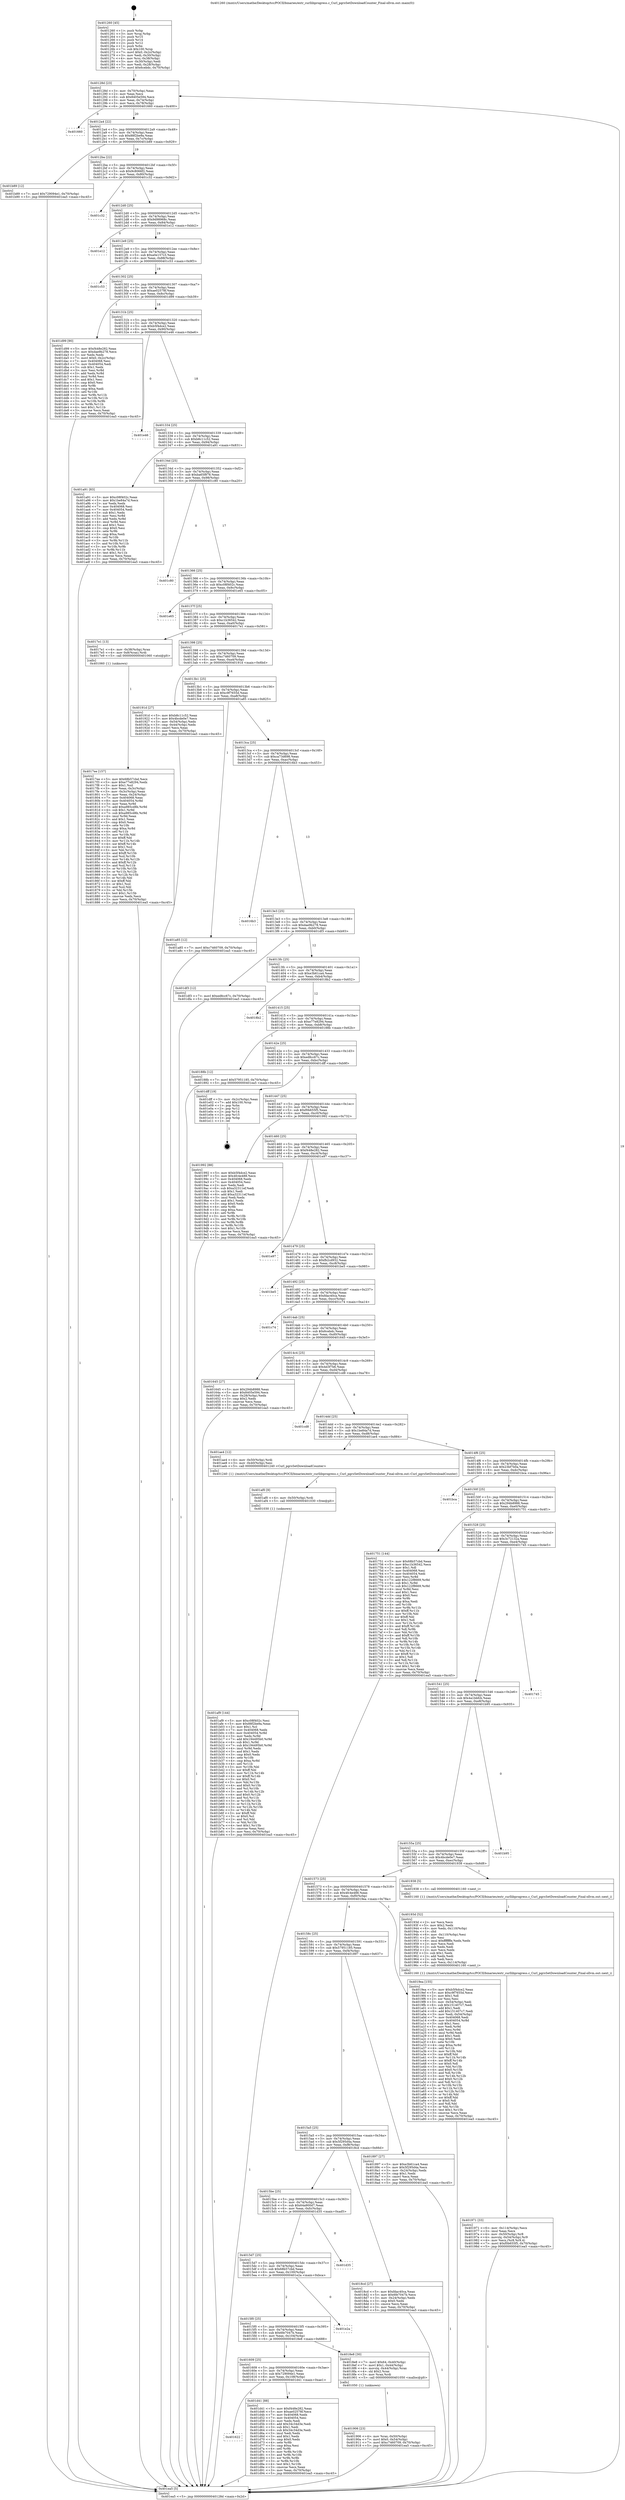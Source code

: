 digraph "0x401260" {
  label = "0x401260 (/mnt/c/Users/mathe/Desktop/tcc/POCII/binaries/extr_curllibprogress.c_Curl_pgrsSetDownloadCounter_Final-ollvm.out::main(0))"
  labelloc = "t"
  node[shape=record]

  Entry [label="",width=0.3,height=0.3,shape=circle,fillcolor=black,style=filled]
  "0x40128d" [label="{
     0x40128d [23]\l
     | [instrs]\l
     &nbsp;&nbsp;0x40128d \<+3\>: mov -0x70(%rbp),%eax\l
     &nbsp;&nbsp;0x401290 \<+2\>: mov %eax,%ecx\l
     &nbsp;&nbsp;0x401292 \<+6\>: sub $0x8405e594,%ecx\l
     &nbsp;&nbsp;0x401298 \<+3\>: mov %eax,-0x74(%rbp)\l
     &nbsp;&nbsp;0x40129b \<+3\>: mov %ecx,-0x78(%rbp)\l
     &nbsp;&nbsp;0x40129e \<+6\>: je 0000000000401660 \<main+0x400\>\l
  }"]
  "0x401660" [label="{
     0x401660\l
  }", style=dashed]
  "0x4012a4" [label="{
     0x4012a4 [22]\l
     | [instrs]\l
     &nbsp;&nbsp;0x4012a4 \<+5\>: jmp 00000000004012a9 \<main+0x49\>\l
     &nbsp;&nbsp;0x4012a9 \<+3\>: mov -0x74(%rbp),%eax\l
     &nbsp;&nbsp;0x4012ac \<+5\>: sub $0x88f2be9a,%eax\l
     &nbsp;&nbsp;0x4012b1 \<+3\>: mov %eax,-0x7c(%rbp)\l
     &nbsp;&nbsp;0x4012b4 \<+6\>: je 0000000000401b89 \<main+0x929\>\l
  }"]
  Exit [label="",width=0.3,height=0.3,shape=circle,fillcolor=black,style=filled,peripheries=2]
  "0x401b89" [label="{
     0x401b89 [12]\l
     | [instrs]\l
     &nbsp;&nbsp;0x401b89 \<+7\>: movl $0x729094e1,-0x70(%rbp)\l
     &nbsp;&nbsp;0x401b90 \<+5\>: jmp 0000000000401ea5 \<main+0xc45\>\l
  }"]
  "0x4012ba" [label="{
     0x4012ba [22]\l
     | [instrs]\l
     &nbsp;&nbsp;0x4012ba \<+5\>: jmp 00000000004012bf \<main+0x5f\>\l
     &nbsp;&nbsp;0x4012bf \<+3\>: mov -0x74(%rbp),%eax\l
     &nbsp;&nbsp;0x4012c2 \<+5\>: sub $0x9c8066f2,%eax\l
     &nbsp;&nbsp;0x4012c7 \<+3\>: mov %eax,-0x80(%rbp)\l
     &nbsp;&nbsp;0x4012ca \<+6\>: je 0000000000401c32 \<main+0x9d2\>\l
  }"]
  "0x401622" [label="{
     0x401622\l
  }", style=dashed]
  "0x401c32" [label="{
     0x401c32\l
  }", style=dashed]
  "0x4012d0" [label="{
     0x4012d0 [25]\l
     | [instrs]\l
     &nbsp;&nbsp;0x4012d0 \<+5\>: jmp 00000000004012d5 \<main+0x75\>\l
     &nbsp;&nbsp;0x4012d5 \<+3\>: mov -0x74(%rbp),%eax\l
     &nbsp;&nbsp;0x4012d8 \<+5\>: sub $0x9d98968c,%eax\l
     &nbsp;&nbsp;0x4012dd \<+6\>: mov %eax,-0x84(%rbp)\l
     &nbsp;&nbsp;0x4012e3 \<+6\>: je 0000000000401e12 \<main+0xbb2\>\l
  }"]
  "0x401d41" [label="{
     0x401d41 [88]\l
     | [instrs]\l
     &nbsp;&nbsp;0x401d41 \<+5\>: mov $0xf448e282,%eax\l
     &nbsp;&nbsp;0x401d46 \<+5\>: mov $0xae02578f,%ecx\l
     &nbsp;&nbsp;0x401d4b \<+7\>: mov 0x404068,%edx\l
     &nbsp;&nbsp;0x401d52 \<+7\>: mov 0x404054,%esi\l
     &nbsp;&nbsp;0x401d59 \<+2\>: mov %edx,%edi\l
     &nbsp;&nbsp;0x401d5b \<+6\>: add $0x34c34d3e,%edi\l
     &nbsp;&nbsp;0x401d61 \<+3\>: sub $0x1,%edi\l
     &nbsp;&nbsp;0x401d64 \<+6\>: sub $0x34c34d3e,%edi\l
     &nbsp;&nbsp;0x401d6a \<+3\>: imul %edi,%edx\l
     &nbsp;&nbsp;0x401d6d \<+3\>: and $0x1,%edx\l
     &nbsp;&nbsp;0x401d70 \<+3\>: cmp $0x0,%edx\l
     &nbsp;&nbsp;0x401d73 \<+4\>: sete %r8b\l
     &nbsp;&nbsp;0x401d77 \<+3\>: cmp $0xa,%esi\l
     &nbsp;&nbsp;0x401d7a \<+4\>: setl %r9b\l
     &nbsp;&nbsp;0x401d7e \<+3\>: mov %r8b,%r10b\l
     &nbsp;&nbsp;0x401d81 \<+3\>: and %r9b,%r10b\l
     &nbsp;&nbsp;0x401d84 \<+3\>: xor %r9b,%r8b\l
     &nbsp;&nbsp;0x401d87 \<+3\>: or %r8b,%r10b\l
     &nbsp;&nbsp;0x401d8a \<+4\>: test $0x1,%r10b\l
     &nbsp;&nbsp;0x401d8e \<+3\>: cmovne %ecx,%eax\l
     &nbsp;&nbsp;0x401d91 \<+3\>: mov %eax,-0x70(%rbp)\l
     &nbsp;&nbsp;0x401d94 \<+5\>: jmp 0000000000401ea5 \<main+0xc45\>\l
  }"]
  "0x401e12" [label="{
     0x401e12\l
  }", style=dashed]
  "0x4012e9" [label="{
     0x4012e9 [25]\l
     | [instrs]\l
     &nbsp;&nbsp;0x4012e9 \<+5\>: jmp 00000000004012ee \<main+0x8e\>\l
     &nbsp;&nbsp;0x4012ee \<+3\>: mov -0x74(%rbp),%eax\l
     &nbsp;&nbsp;0x4012f1 \<+5\>: sub $0xa0e157c3,%eax\l
     &nbsp;&nbsp;0x4012f6 \<+6\>: mov %eax,-0x88(%rbp)\l
     &nbsp;&nbsp;0x4012fc \<+6\>: je 0000000000401c53 \<main+0x9f3\>\l
  }"]
  "0x401af9" [label="{
     0x401af9 [144]\l
     | [instrs]\l
     &nbsp;&nbsp;0x401af9 \<+5\>: mov $0xc08f402c,%esi\l
     &nbsp;&nbsp;0x401afe \<+5\>: mov $0x88f2be9a,%eax\l
     &nbsp;&nbsp;0x401b03 \<+2\>: mov $0x1,%cl\l
     &nbsp;&nbsp;0x401b05 \<+7\>: mov 0x404068,%edx\l
     &nbsp;&nbsp;0x401b0c \<+8\>: mov 0x404054,%r8d\l
     &nbsp;&nbsp;0x401b14 \<+3\>: mov %edx,%r9d\l
     &nbsp;&nbsp;0x401b17 \<+7\>: add $0x194495b0,%r9d\l
     &nbsp;&nbsp;0x401b1e \<+4\>: sub $0x1,%r9d\l
     &nbsp;&nbsp;0x401b22 \<+7\>: sub $0x194495b0,%r9d\l
     &nbsp;&nbsp;0x401b29 \<+4\>: imul %r9d,%edx\l
     &nbsp;&nbsp;0x401b2d \<+3\>: and $0x1,%edx\l
     &nbsp;&nbsp;0x401b30 \<+3\>: cmp $0x0,%edx\l
     &nbsp;&nbsp;0x401b33 \<+4\>: sete %r10b\l
     &nbsp;&nbsp;0x401b37 \<+4\>: cmp $0xa,%r8d\l
     &nbsp;&nbsp;0x401b3b \<+4\>: setl %r11b\l
     &nbsp;&nbsp;0x401b3f \<+3\>: mov %r10b,%bl\l
     &nbsp;&nbsp;0x401b42 \<+3\>: xor $0xff,%bl\l
     &nbsp;&nbsp;0x401b45 \<+3\>: mov %r11b,%r14b\l
     &nbsp;&nbsp;0x401b48 \<+4\>: xor $0xff,%r14b\l
     &nbsp;&nbsp;0x401b4c \<+3\>: xor $0x0,%cl\l
     &nbsp;&nbsp;0x401b4f \<+3\>: mov %bl,%r15b\l
     &nbsp;&nbsp;0x401b52 \<+4\>: and $0x0,%r15b\l
     &nbsp;&nbsp;0x401b56 \<+3\>: and %cl,%r10b\l
     &nbsp;&nbsp;0x401b59 \<+3\>: mov %r14b,%r12b\l
     &nbsp;&nbsp;0x401b5c \<+4\>: and $0x0,%r12b\l
     &nbsp;&nbsp;0x401b60 \<+3\>: and %cl,%r11b\l
     &nbsp;&nbsp;0x401b63 \<+3\>: or %r10b,%r15b\l
     &nbsp;&nbsp;0x401b66 \<+3\>: or %r11b,%r12b\l
     &nbsp;&nbsp;0x401b69 \<+3\>: xor %r12b,%r15b\l
     &nbsp;&nbsp;0x401b6c \<+3\>: or %r14b,%bl\l
     &nbsp;&nbsp;0x401b6f \<+3\>: xor $0xff,%bl\l
     &nbsp;&nbsp;0x401b72 \<+3\>: or $0x0,%cl\l
     &nbsp;&nbsp;0x401b75 \<+2\>: and %cl,%bl\l
     &nbsp;&nbsp;0x401b77 \<+3\>: or %bl,%r15b\l
     &nbsp;&nbsp;0x401b7a \<+4\>: test $0x1,%r15b\l
     &nbsp;&nbsp;0x401b7e \<+3\>: cmovne %eax,%esi\l
     &nbsp;&nbsp;0x401b81 \<+3\>: mov %esi,-0x70(%rbp)\l
     &nbsp;&nbsp;0x401b84 \<+5\>: jmp 0000000000401ea5 \<main+0xc45\>\l
  }"]
  "0x401c53" [label="{
     0x401c53\l
  }", style=dashed]
  "0x401302" [label="{
     0x401302 [25]\l
     | [instrs]\l
     &nbsp;&nbsp;0x401302 \<+5\>: jmp 0000000000401307 \<main+0xa7\>\l
     &nbsp;&nbsp;0x401307 \<+3\>: mov -0x74(%rbp),%eax\l
     &nbsp;&nbsp;0x40130a \<+5\>: sub $0xae02578f,%eax\l
     &nbsp;&nbsp;0x40130f \<+6\>: mov %eax,-0x8c(%rbp)\l
     &nbsp;&nbsp;0x401315 \<+6\>: je 0000000000401d99 \<main+0xb39\>\l
  }"]
  "0x401af0" [label="{
     0x401af0 [9]\l
     | [instrs]\l
     &nbsp;&nbsp;0x401af0 \<+4\>: mov -0x50(%rbp),%rdi\l
     &nbsp;&nbsp;0x401af4 \<+5\>: call 0000000000401030 \<free@plt\>\l
     | [calls]\l
     &nbsp;&nbsp;0x401030 \{1\} (unknown)\l
  }"]
  "0x401d99" [label="{
     0x401d99 [90]\l
     | [instrs]\l
     &nbsp;&nbsp;0x401d99 \<+5\>: mov $0xf448e282,%eax\l
     &nbsp;&nbsp;0x401d9e \<+5\>: mov $0xdae9b278,%ecx\l
     &nbsp;&nbsp;0x401da3 \<+2\>: xor %edx,%edx\l
     &nbsp;&nbsp;0x401da5 \<+7\>: movl $0x0,-0x2c(%rbp)\l
     &nbsp;&nbsp;0x401dac \<+7\>: mov 0x404068,%esi\l
     &nbsp;&nbsp;0x401db3 \<+7\>: mov 0x404054,%edi\l
     &nbsp;&nbsp;0x401dba \<+3\>: sub $0x1,%edx\l
     &nbsp;&nbsp;0x401dbd \<+3\>: mov %esi,%r8d\l
     &nbsp;&nbsp;0x401dc0 \<+3\>: add %edx,%r8d\l
     &nbsp;&nbsp;0x401dc3 \<+4\>: imul %r8d,%esi\l
     &nbsp;&nbsp;0x401dc7 \<+3\>: and $0x1,%esi\l
     &nbsp;&nbsp;0x401dca \<+3\>: cmp $0x0,%esi\l
     &nbsp;&nbsp;0x401dcd \<+4\>: sete %r9b\l
     &nbsp;&nbsp;0x401dd1 \<+3\>: cmp $0xa,%edi\l
     &nbsp;&nbsp;0x401dd4 \<+4\>: setl %r10b\l
     &nbsp;&nbsp;0x401dd8 \<+3\>: mov %r9b,%r11b\l
     &nbsp;&nbsp;0x401ddb \<+3\>: and %r10b,%r11b\l
     &nbsp;&nbsp;0x401dde \<+3\>: xor %r10b,%r9b\l
     &nbsp;&nbsp;0x401de1 \<+3\>: or %r9b,%r11b\l
     &nbsp;&nbsp;0x401de4 \<+4\>: test $0x1,%r11b\l
     &nbsp;&nbsp;0x401de8 \<+3\>: cmovne %ecx,%eax\l
     &nbsp;&nbsp;0x401deb \<+3\>: mov %eax,-0x70(%rbp)\l
     &nbsp;&nbsp;0x401dee \<+5\>: jmp 0000000000401ea5 \<main+0xc45\>\l
  }"]
  "0x40131b" [label="{
     0x40131b [25]\l
     | [instrs]\l
     &nbsp;&nbsp;0x40131b \<+5\>: jmp 0000000000401320 \<main+0xc0\>\l
     &nbsp;&nbsp;0x401320 \<+3\>: mov -0x74(%rbp),%eax\l
     &nbsp;&nbsp;0x401323 \<+5\>: sub $0xb5f4dce2,%eax\l
     &nbsp;&nbsp;0x401328 \<+6\>: mov %eax,-0x90(%rbp)\l
     &nbsp;&nbsp;0x40132e \<+6\>: je 0000000000401e46 \<main+0xbe6\>\l
  }"]
  "0x401971" [label="{
     0x401971 [33]\l
     | [instrs]\l
     &nbsp;&nbsp;0x401971 \<+6\>: mov -0x114(%rbp),%ecx\l
     &nbsp;&nbsp;0x401977 \<+3\>: imul %eax,%ecx\l
     &nbsp;&nbsp;0x40197a \<+4\>: mov -0x50(%rbp),%r8\l
     &nbsp;&nbsp;0x40197e \<+4\>: movslq -0x54(%rbp),%r9\l
     &nbsp;&nbsp;0x401982 \<+4\>: mov %ecx,(%r8,%r9,4)\l
     &nbsp;&nbsp;0x401986 \<+7\>: movl $0xf0b655f5,-0x70(%rbp)\l
     &nbsp;&nbsp;0x40198d \<+5\>: jmp 0000000000401ea5 \<main+0xc45\>\l
  }"]
  "0x401e46" [label="{
     0x401e46\l
  }", style=dashed]
  "0x401334" [label="{
     0x401334 [25]\l
     | [instrs]\l
     &nbsp;&nbsp;0x401334 \<+5\>: jmp 0000000000401339 \<main+0xd9\>\l
     &nbsp;&nbsp;0x401339 \<+3\>: mov -0x74(%rbp),%eax\l
     &nbsp;&nbsp;0x40133c \<+5\>: sub $0xb8c11c52,%eax\l
     &nbsp;&nbsp;0x401341 \<+6\>: mov %eax,-0x94(%rbp)\l
     &nbsp;&nbsp;0x401347 \<+6\>: je 0000000000401a91 \<main+0x831\>\l
  }"]
  "0x40193d" [label="{
     0x40193d [52]\l
     | [instrs]\l
     &nbsp;&nbsp;0x40193d \<+2\>: xor %ecx,%ecx\l
     &nbsp;&nbsp;0x40193f \<+5\>: mov $0x2,%edx\l
     &nbsp;&nbsp;0x401944 \<+6\>: mov %edx,-0x110(%rbp)\l
     &nbsp;&nbsp;0x40194a \<+1\>: cltd\l
     &nbsp;&nbsp;0x40194b \<+6\>: mov -0x110(%rbp),%esi\l
     &nbsp;&nbsp;0x401951 \<+2\>: idiv %esi\l
     &nbsp;&nbsp;0x401953 \<+6\>: imul $0xfffffffe,%edx,%edx\l
     &nbsp;&nbsp;0x401959 \<+2\>: mov %ecx,%edi\l
     &nbsp;&nbsp;0x40195b \<+2\>: sub %edx,%edi\l
     &nbsp;&nbsp;0x40195d \<+2\>: mov %ecx,%edx\l
     &nbsp;&nbsp;0x40195f \<+3\>: sub $0x1,%edx\l
     &nbsp;&nbsp;0x401962 \<+2\>: add %edx,%edi\l
     &nbsp;&nbsp;0x401964 \<+2\>: sub %edi,%ecx\l
     &nbsp;&nbsp;0x401966 \<+6\>: mov %ecx,-0x114(%rbp)\l
     &nbsp;&nbsp;0x40196c \<+5\>: call 0000000000401160 \<next_i\>\l
     | [calls]\l
     &nbsp;&nbsp;0x401160 \{1\} (/mnt/c/Users/mathe/Desktop/tcc/POCII/binaries/extr_curllibprogress.c_Curl_pgrsSetDownloadCounter_Final-ollvm.out::next_i)\l
  }"]
  "0x401a91" [label="{
     0x401a91 [83]\l
     | [instrs]\l
     &nbsp;&nbsp;0x401a91 \<+5\>: mov $0xc08f402c,%eax\l
     &nbsp;&nbsp;0x401a96 \<+5\>: mov $0x1be84a7d,%ecx\l
     &nbsp;&nbsp;0x401a9b \<+2\>: xor %edx,%edx\l
     &nbsp;&nbsp;0x401a9d \<+7\>: mov 0x404068,%esi\l
     &nbsp;&nbsp;0x401aa4 \<+7\>: mov 0x404054,%edi\l
     &nbsp;&nbsp;0x401aab \<+3\>: sub $0x1,%edx\l
     &nbsp;&nbsp;0x401aae \<+3\>: mov %esi,%r8d\l
     &nbsp;&nbsp;0x401ab1 \<+3\>: add %edx,%r8d\l
     &nbsp;&nbsp;0x401ab4 \<+4\>: imul %r8d,%esi\l
     &nbsp;&nbsp;0x401ab8 \<+3\>: and $0x1,%esi\l
     &nbsp;&nbsp;0x401abb \<+3\>: cmp $0x0,%esi\l
     &nbsp;&nbsp;0x401abe \<+4\>: sete %r9b\l
     &nbsp;&nbsp;0x401ac2 \<+3\>: cmp $0xa,%edi\l
     &nbsp;&nbsp;0x401ac5 \<+4\>: setl %r10b\l
     &nbsp;&nbsp;0x401ac9 \<+3\>: mov %r9b,%r11b\l
     &nbsp;&nbsp;0x401acc \<+3\>: and %r10b,%r11b\l
     &nbsp;&nbsp;0x401acf \<+3\>: xor %r10b,%r9b\l
     &nbsp;&nbsp;0x401ad2 \<+3\>: or %r9b,%r11b\l
     &nbsp;&nbsp;0x401ad5 \<+4\>: test $0x1,%r11b\l
     &nbsp;&nbsp;0x401ad9 \<+3\>: cmovne %ecx,%eax\l
     &nbsp;&nbsp;0x401adc \<+3\>: mov %eax,-0x70(%rbp)\l
     &nbsp;&nbsp;0x401adf \<+5\>: jmp 0000000000401ea5 \<main+0xc45\>\l
  }"]
  "0x40134d" [label="{
     0x40134d [25]\l
     | [instrs]\l
     &nbsp;&nbsp;0x40134d \<+5\>: jmp 0000000000401352 \<main+0xf2\>\l
     &nbsp;&nbsp;0x401352 \<+3\>: mov -0x74(%rbp),%eax\l
     &nbsp;&nbsp;0x401355 \<+5\>: sub $0xba65f878,%eax\l
     &nbsp;&nbsp;0x40135a \<+6\>: mov %eax,-0x98(%rbp)\l
     &nbsp;&nbsp;0x401360 \<+6\>: je 0000000000401c80 \<main+0xa20\>\l
  }"]
  "0x401906" [label="{
     0x401906 [23]\l
     | [instrs]\l
     &nbsp;&nbsp;0x401906 \<+4\>: mov %rax,-0x50(%rbp)\l
     &nbsp;&nbsp;0x40190a \<+7\>: movl $0x0,-0x54(%rbp)\l
     &nbsp;&nbsp;0x401911 \<+7\>: movl $0xc7460709,-0x70(%rbp)\l
     &nbsp;&nbsp;0x401918 \<+5\>: jmp 0000000000401ea5 \<main+0xc45\>\l
  }"]
  "0x401c80" [label="{
     0x401c80\l
  }", style=dashed]
  "0x401366" [label="{
     0x401366 [25]\l
     | [instrs]\l
     &nbsp;&nbsp;0x401366 \<+5\>: jmp 000000000040136b \<main+0x10b\>\l
     &nbsp;&nbsp;0x40136b \<+3\>: mov -0x74(%rbp),%eax\l
     &nbsp;&nbsp;0x40136e \<+5\>: sub $0xc08f402c,%eax\l
     &nbsp;&nbsp;0x401373 \<+6\>: mov %eax,-0x9c(%rbp)\l
     &nbsp;&nbsp;0x401379 \<+6\>: je 0000000000401e65 \<main+0xc05\>\l
  }"]
  "0x401609" [label="{
     0x401609 [25]\l
     | [instrs]\l
     &nbsp;&nbsp;0x401609 \<+5\>: jmp 000000000040160e \<main+0x3ae\>\l
     &nbsp;&nbsp;0x40160e \<+3\>: mov -0x74(%rbp),%eax\l
     &nbsp;&nbsp;0x401611 \<+5\>: sub $0x729094e1,%eax\l
     &nbsp;&nbsp;0x401616 \<+6\>: mov %eax,-0x108(%rbp)\l
     &nbsp;&nbsp;0x40161c \<+6\>: je 0000000000401d41 \<main+0xae1\>\l
  }"]
  "0x401e65" [label="{
     0x401e65\l
  }", style=dashed]
  "0x40137f" [label="{
     0x40137f [25]\l
     | [instrs]\l
     &nbsp;&nbsp;0x40137f \<+5\>: jmp 0000000000401384 \<main+0x124\>\l
     &nbsp;&nbsp;0x401384 \<+3\>: mov -0x74(%rbp),%eax\l
     &nbsp;&nbsp;0x401387 \<+5\>: sub $0xc1b36542,%eax\l
     &nbsp;&nbsp;0x40138c \<+6\>: mov %eax,-0xa0(%rbp)\l
     &nbsp;&nbsp;0x401392 \<+6\>: je 00000000004017e1 \<main+0x581\>\l
  }"]
  "0x4018e8" [label="{
     0x4018e8 [30]\l
     | [instrs]\l
     &nbsp;&nbsp;0x4018e8 \<+7\>: movl $0x64,-0x40(%rbp)\l
     &nbsp;&nbsp;0x4018ef \<+7\>: movl $0x1,-0x44(%rbp)\l
     &nbsp;&nbsp;0x4018f6 \<+4\>: movslq -0x44(%rbp),%rax\l
     &nbsp;&nbsp;0x4018fa \<+4\>: shl $0x2,%rax\l
     &nbsp;&nbsp;0x4018fe \<+3\>: mov %rax,%rdi\l
     &nbsp;&nbsp;0x401901 \<+5\>: call 0000000000401050 \<malloc@plt\>\l
     | [calls]\l
     &nbsp;&nbsp;0x401050 \{1\} (unknown)\l
  }"]
  "0x4017e1" [label="{
     0x4017e1 [13]\l
     | [instrs]\l
     &nbsp;&nbsp;0x4017e1 \<+4\>: mov -0x38(%rbp),%rax\l
     &nbsp;&nbsp;0x4017e5 \<+4\>: mov 0x8(%rax),%rdi\l
     &nbsp;&nbsp;0x4017e9 \<+5\>: call 0000000000401060 \<atoi@plt\>\l
     | [calls]\l
     &nbsp;&nbsp;0x401060 \{1\} (unknown)\l
  }"]
  "0x401398" [label="{
     0x401398 [25]\l
     | [instrs]\l
     &nbsp;&nbsp;0x401398 \<+5\>: jmp 000000000040139d \<main+0x13d\>\l
     &nbsp;&nbsp;0x40139d \<+3\>: mov -0x74(%rbp),%eax\l
     &nbsp;&nbsp;0x4013a0 \<+5\>: sub $0xc7460709,%eax\l
     &nbsp;&nbsp;0x4013a5 \<+6\>: mov %eax,-0xa4(%rbp)\l
     &nbsp;&nbsp;0x4013ab \<+6\>: je 000000000040191d \<main+0x6bd\>\l
  }"]
  "0x4015f0" [label="{
     0x4015f0 [25]\l
     | [instrs]\l
     &nbsp;&nbsp;0x4015f0 \<+5\>: jmp 00000000004015f5 \<main+0x395\>\l
     &nbsp;&nbsp;0x4015f5 \<+3\>: mov -0x74(%rbp),%eax\l
     &nbsp;&nbsp;0x4015f8 \<+5\>: sub $0x6fe7047b,%eax\l
     &nbsp;&nbsp;0x4015fd \<+6\>: mov %eax,-0x104(%rbp)\l
     &nbsp;&nbsp;0x401603 \<+6\>: je 00000000004018e8 \<main+0x688\>\l
  }"]
  "0x40191d" [label="{
     0x40191d [27]\l
     | [instrs]\l
     &nbsp;&nbsp;0x40191d \<+5\>: mov $0xb8c11c52,%eax\l
     &nbsp;&nbsp;0x401922 \<+5\>: mov $0x4bcde0e7,%ecx\l
     &nbsp;&nbsp;0x401927 \<+3\>: mov -0x54(%rbp),%edx\l
     &nbsp;&nbsp;0x40192a \<+3\>: cmp -0x44(%rbp),%edx\l
     &nbsp;&nbsp;0x40192d \<+3\>: cmovl %ecx,%eax\l
     &nbsp;&nbsp;0x401930 \<+3\>: mov %eax,-0x70(%rbp)\l
     &nbsp;&nbsp;0x401933 \<+5\>: jmp 0000000000401ea5 \<main+0xc45\>\l
  }"]
  "0x4013b1" [label="{
     0x4013b1 [25]\l
     | [instrs]\l
     &nbsp;&nbsp;0x4013b1 \<+5\>: jmp 00000000004013b6 \<main+0x156\>\l
     &nbsp;&nbsp;0x4013b6 \<+3\>: mov -0x74(%rbp),%eax\l
     &nbsp;&nbsp;0x4013b9 \<+5\>: sub $0xc9f7655d,%eax\l
     &nbsp;&nbsp;0x4013be \<+6\>: mov %eax,-0xa8(%rbp)\l
     &nbsp;&nbsp;0x4013c4 \<+6\>: je 0000000000401a85 \<main+0x825\>\l
  }"]
  "0x401e2a" [label="{
     0x401e2a\l
  }", style=dashed]
  "0x401a85" [label="{
     0x401a85 [12]\l
     | [instrs]\l
     &nbsp;&nbsp;0x401a85 \<+7\>: movl $0xc7460709,-0x70(%rbp)\l
     &nbsp;&nbsp;0x401a8c \<+5\>: jmp 0000000000401ea5 \<main+0xc45\>\l
  }"]
  "0x4013ca" [label="{
     0x4013ca [25]\l
     | [instrs]\l
     &nbsp;&nbsp;0x4013ca \<+5\>: jmp 00000000004013cf \<main+0x16f\>\l
     &nbsp;&nbsp;0x4013cf \<+3\>: mov -0x74(%rbp),%eax\l
     &nbsp;&nbsp;0x4013d2 \<+5\>: sub $0xca73d698,%eax\l
     &nbsp;&nbsp;0x4013d7 \<+6\>: mov %eax,-0xac(%rbp)\l
     &nbsp;&nbsp;0x4013dd \<+6\>: je 00000000004016b3 \<main+0x453\>\l
  }"]
  "0x4015d7" [label="{
     0x4015d7 [25]\l
     | [instrs]\l
     &nbsp;&nbsp;0x4015d7 \<+5\>: jmp 00000000004015dc \<main+0x37c\>\l
     &nbsp;&nbsp;0x4015dc \<+3\>: mov -0x74(%rbp),%eax\l
     &nbsp;&nbsp;0x4015df \<+5\>: sub $0x68b57cbd,%eax\l
     &nbsp;&nbsp;0x4015e4 \<+6\>: mov %eax,-0x100(%rbp)\l
     &nbsp;&nbsp;0x4015ea \<+6\>: je 0000000000401e2a \<main+0xbca\>\l
  }"]
  "0x4016b3" [label="{
     0x4016b3\l
  }", style=dashed]
  "0x4013e3" [label="{
     0x4013e3 [25]\l
     | [instrs]\l
     &nbsp;&nbsp;0x4013e3 \<+5\>: jmp 00000000004013e8 \<main+0x188\>\l
     &nbsp;&nbsp;0x4013e8 \<+3\>: mov -0x74(%rbp),%eax\l
     &nbsp;&nbsp;0x4013eb \<+5\>: sub $0xdae9b278,%eax\l
     &nbsp;&nbsp;0x4013f0 \<+6\>: mov %eax,-0xb0(%rbp)\l
     &nbsp;&nbsp;0x4013f6 \<+6\>: je 0000000000401df3 \<main+0xb93\>\l
  }"]
  "0x401d35" [label="{
     0x401d35\l
  }", style=dashed]
  "0x401df3" [label="{
     0x401df3 [12]\l
     | [instrs]\l
     &nbsp;&nbsp;0x401df3 \<+7\>: movl $0xed8cc67c,-0x70(%rbp)\l
     &nbsp;&nbsp;0x401dfa \<+5\>: jmp 0000000000401ea5 \<main+0xc45\>\l
  }"]
  "0x4013fc" [label="{
     0x4013fc [25]\l
     | [instrs]\l
     &nbsp;&nbsp;0x4013fc \<+5\>: jmp 0000000000401401 \<main+0x1a1\>\l
     &nbsp;&nbsp;0x401401 \<+3\>: mov -0x74(%rbp),%eax\l
     &nbsp;&nbsp;0x401404 \<+5\>: sub $0xe3b61ca4,%eax\l
     &nbsp;&nbsp;0x401409 \<+6\>: mov %eax,-0xb4(%rbp)\l
     &nbsp;&nbsp;0x40140f \<+6\>: je 00000000004018b2 \<main+0x652\>\l
  }"]
  "0x4015be" [label="{
     0x4015be [25]\l
     | [instrs]\l
     &nbsp;&nbsp;0x4015be \<+5\>: jmp 00000000004015c3 \<main+0x363\>\l
     &nbsp;&nbsp;0x4015c3 \<+3\>: mov -0x74(%rbp),%eax\l
     &nbsp;&nbsp;0x4015c6 \<+5\>: sub $0x64a900d7,%eax\l
     &nbsp;&nbsp;0x4015cb \<+6\>: mov %eax,-0xfc(%rbp)\l
     &nbsp;&nbsp;0x4015d1 \<+6\>: je 0000000000401d35 \<main+0xad5\>\l
  }"]
  "0x4018b2" [label="{
     0x4018b2\l
  }", style=dashed]
  "0x401415" [label="{
     0x401415 [25]\l
     | [instrs]\l
     &nbsp;&nbsp;0x401415 \<+5\>: jmp 000000000040141a \<main+0x1ba\>\l
     &nbsp;&nbsp;0x40141a \<+3\>: mov -0x74(%rbp),%eax\l
     &nbsp;&nbsp;0x40141d \<+5\>: sub $0xe77e8294,%eax\l
     &nbsp;&nbsp;0x401422 \<+6\>: mov %eax,-0xb8(%rbp)\l
     &nbsp;&nbsp;0x401428 \<+6\>: je 000000000040188b \<main+0x62b\>\l
  }"]
  "0x4018cd" [label="{
     0x4018cd [27]\l
     | [instrs]\l
     &nbsp;&nbsp;0x4018cd \<+5\>: mov $0xfdac40ca,%eax\l
     &nbsp;&nbsp;0x4018d2 \<+5\>: mov $0x6fe7047b,%ecx\l
     &nbsp;&nbsp;0x4018d7 \<+3\>: mov -0x24(%rbp),%edx\l
     &nbsp;&nbsp;0x4018da \<+3\>: cmp $0x0,%edx\l
     &nbsp;&nbsp;0x4018dd \<+3\>: cmove %ecx,%eax\l
     &nbsp;&nbsp;0x4018e0 \<+3\>: mov %eax,-0x70(%rbp)\l
     &nbsp;&nbsp;0x4018e3 \<+5\>: jmp 0000000000401ea5 \<main+0xc45\>\l
  }"]
  "0x40188b" [label="{
     0x40188b [12]\l
     | [instrs]\l
     &nbsp;&nbsp;0x40188b \<+7\>: movl $0x57951185,-0x70(%rbp)\l
     &nbsp;&nbsp;0x401892 \<+5\>: jmp 0000000000401ea5 \<main+0xc45\>\l
  }"]
  "0x40142e" [label="{
     0x40142e [25]\l
     | [instrs]\l
     &nbsp;&nbsp;0x40142e \<+5\>: jmp 0000000000401433 \<main+0x1d3\>\l
     &nbsp;&nbsp;0x401433 \<+3\>: mov -0x74(%rbp),%eax\l
     &nbsp;&nbsp;0x401436 \<+5\>: sub $0xed8cc67c,%eax\l
     &nbsp;&nbsp;0x40143b \<+6\>: mov %eax,-0xbc(%rbp)\l
     &nbsp;&nbsp;0x401441 \<+6\>: je 0000000000401dff \<main+0xb9f\>\l
  }"]
  "0x4015a5" [label="{
     0x4015a5 [25]\l
     | [instrs]\l
     &nbsp;&nbsp;0x4015a5 \<+5\>: jmp 00000000004015aa \<main+0x34a\>\l
     &nbsp;&nbsp;0x4015aa \<+3\>: mov -0x74(%rbp),%eax\l
     &nbsp;&nbsp;0x4015ad \<+5\>: sub $0x5f295d4a,%eax\l
     &nbsp;&nbsp;0x4015b2 \<+6\>: mov %eax,-0xf8(%rbp)\l
     &nbsp;&nbsp;0x4015b8 \<+6\>: je 00000000004018cd \<main+0x66d\>\l
  }"]
  "0x401dff" [label="{
     0x401dff [19]\l
     | [instrs]\l
     &nbsp;&nbsp;0x401dff \<+3\>: mov -0x2c(%rbp),%eax\l
     &nbsp;&nbsp;0x401e02 \<+7\>: add $0x100,%rsp\l
     &nbsp;&nbsp;0x401e09 \<+1\>: pop %rbx\l
     &nbsp;&nbsp;0x401e0a \<+2\>: pop %r12\l
     &nbsp;&nbsp;0x401e0c \<+2\>: pop %r14\l
     &nbsp;&nbsp;0x401e0e \<+2\>: pop %r15\l
     &nbsp;&nbsp;0x401e10 \<+1\>: pop %rbp\l
     &nbsp;&nbsp;0x401e11 \<+1\>: ret\l
  }"]
  "0x401447" [label="{
     0x401447 [25]\l
     | [instrs]\l
     &nbsp;&nbsp;0x401447 \<+5\>: jmp 000000000040144c \<main+0x1ec\>\l
     &nbsp;&nbsp;0x40144c \<+3\>: mov -0x74(%rbp),%eax\l
     &nbsp;&nbsp;0x40144f \<+5\>: sub $0xf0b655f5,%eax\l
     &nbsp;&nbsp;0x401454 \<+6\>: mov %eax,-0xc0(%rbp)\l
     &nbsp;&nbsp;0x40145a \<+6\>: je 0000000000401992 \<main+0x732\>\l
  }"]
  "0x401897" [label="{
     0x401897 [27]\l
     | [instrs]\l
     &nbsp;&nbsp;0x401897 \<+5\>: mov $0xe3b61ca4,%eax\l
     &nbsp;&nbsp;0x40189c \<+5\>: mov $0x5f295d4a,%ecx\l
     &nbsp;&nbsp;0x4018a1 \<+3\>: mov -0x24(%rbp),%edx\l
     &nbsp;&nbsp;0x4018a4 \<+3\>: cmp $0x1,%edx\l
     &nbsp;&nbsp;0x4018a7 \<+3\>: cmovl %ecx,%eax\l
     &nbsp;&nbsp;0x4018aa \<+3\>: mov %eax,-0x70(%rbp)\l
     &nbsp;&nbsp;0x4018ad \<+5\>: jmp 0000000000401ea5 \<main+0xc45\>\l
  }"]
  "0x401992" [label="{
     0x401992 [88]\l
     | [instrs]\l
     &nbsp;&nbsp;0x401992 \<+5\>: mov $0xb5f4dce2,%eax\l
     &nbsp;&nbsp;0x401997 \<+5\>: mov $0x4fc4e488,%ecx\l
     &nbsp;&nbsp;0x40199c \<+7\>: mov 0x404068,%edx\l
     &nbsp;&nbsp;0x4019a3 \<+7\>: mov 0x404054,%esi\l
     &nbsp;&nbsp;0x4019aa \<+2\>: mov %edx,%edi\l
     &nbsp;&nbsp;0x4019ac \<+6\>: sub $0xa32311ef,%edi\l
     &nbsp;&nbsp;0x4019b2 \<+3\>: sub $0x1,%edi\l
     &nbsp;&nbsp;0x4019b5 \<+6\>: add $0xa32311ef,%edi\l
     &nbsp;&nbsp;0x4019bb \<+3\>: imul %edi,%edx\l
     &nbsp;&nbsp;0x4019be \<+3\>: and $0x1,%edx\l
     &nbsp;&nbsp;0x4019c1 \<+3\>: cmp $0x0,%edx\l
     &nbsp;&nbsp;0x4019c4 \<+4\>: sete %r8b\l
     &nbsp;&nbsp;0x4019c8 \<+3\>: cmp $0xa,%esi\l
     &nbsp;&nbsp;0x4019cb \<+4\>: setl %r9b\l
     &nbsp;&nbsp;0x4019cf \<+3\>: mov %r8b,%r10b\l
     &nbsp;&nbsp;0x4019d2 \<+3\>: and %r9b,%r10b\l
     &nbsp;&nbsp;0x4019d5 \<+3\>: xor %r9b,%r8b\l
     &nbsp;&nbsp;0x4019d8 \<+3\>: or %r8b,%r10b\l
     &nbsp;&nbsp;0x4019db \<+4\>: test $0x1,%r10b\l
     &nbsp;&nbsp;0x4019df \<+3\>: cmovne %ecx,%eax\l
     &nbsp;&nbsp;0x4019e2 \<+3\>: mov %eax,-0x70(%rbp)\l
     &nbsp;&nbsp;0x4019e5 \<+5\>: jmp 0000000000401ea5 \<main+0xc45\>\l
  }"]
  "0x401460" [label="{
     0x401460 [25]\l
     | [instrs]\l
     &nbsp;&nbsp;0x401460 \<+5\>: jmp 0000000000401465 \<main+0x205\>\l
     &nbsp;&nbsp;0x401465 \<+3\>: mov -0x74(%rbp),%eax\l
     &nbsp;&nbsp;0x401468 \<+5\>: sub $0xf448e282,%eax\l
     &nbsp;&nbsp;0x40146d \<+6\>: mov %eax,-0xc4(%rbp)\l
     &nbsp;&nbsp;0x401473 \<+6\>: je 0000000000401e97 \<main+0xc37\>\l
  }"]
  "0x40158c" [label="{
     0x40158c [25]\l
     | [instrs]\l
     &nbsp;&nbsp;0x40158c \<+5\>: jmp 0000000000401591 \<main+0x331\>\l
     &nbsp;&nbsp;0x401591 \<+3\>: mov -0x74(%rbp),%eax\l
     &nbsp;&nbsp;0x401594 \<+5\>: sub $0x57951185,%eax\l
     &nbsp;&nbsp;0x401599 \<+6\>: mov %eax,-0xf4(%rbp)\l
     &nbsp;&nbsp;0x40159f \<+6\>: je 0000000000401897 \<main+0x637\>\l
  }"]
  "0x401e97" [label="{
     0x401e97\l
  }", style=dashed]
  "0x401479" [label="{
     0x401479 [25]\l
     | [instrs]\l
     &nbsp;&nbsp;0x401479 \<+5\>: jmp 000000000040147e \<main+0x21e\>\l
     &nbsp;&nbsp;0x40147e \<+3\>: mov -0x74(%rbp),%eax\l
     &nbsp;&nbsp;0x401481 \<+5\>: sub $0xfb2cd932,%eax\l
     &nbsp;&nbsp;0x401486 \<+6\>: mov %eax,-0xc8(%rbp)\l
     &nbsp;&nbsp;0x40148c \<+6\>: je 0000000000401be5 \<main+0x985\>\l
  }"]
  "0x4019ea" [label="{
     0x4019ea [155]\l
     | [instrs]\l
     &nbsp;&nbsp;0x4019ea \<+5\>: mov $0xb5f4dce2,%eax\l
     &nbsp;&nbsp;0x4019ef \<+5\>: mov $0xc9f7655d,%ecx\l
     &nbsp;&nbsp;0x4019f4 \<+2\>: mov $0x1,%dl\l
     &nbsp;&nbsp;0x4019f6 \<+2\>: xor %esi,%esi\l
     &nbsp;&nbsp;0x4019f8 \<+3\>: mov -0x54(%rbp),%edi\l
     &nbsp;&nbsp;0x4019fb \<+6\>: sub $0x151407c7,%edi\l
     &nbsp;&nbsp;0x401a01 \<+3\>: add $0x1,%edi\l
     &nbsp;&nbsp;0x401a04 \<+6\>: add $0x151407c7,%edi\l
     &nbsp;&nbsp;0x401a0a \<+3\>: mov %edi,-0x54(%rbp)\l
     &nbsp;&nbsp;0x401a0d \<+7\>: mov 0x404068,%edi\l
     &nbsp;&nbsp;0x401a14 \<+8\>: mov 0x404054,%r8d\l
     &nbsp;&nbsp;0x401a1c \<+3\>: sub $0x1,%esi\l
     &nbsp;&nbsp;0x401a1f \<+3\>: mov %edi,%r9d\l
     &nbsp;&nbsp;0x401a22 \<+3\>: add %esi,%r9d\l
     &nbsp;&nbsp;0x401a25 \<+4\>: imul %r9d,%edi\l
     &nbsp;&nbsp;0x401a29 \<+3\>: and $0x1,%edi\l
     &nbsp;&nbsp;0x401a2c \<+3\>: cmp $0x0,%edi\l
     &nbsp;&nbsp;0x401a2f \<+4\>: sete %r10b\l
     &nbsp;&nbsp;0x401a33 \<+4\>: cmp $0xa,%r8d\l
     &nbsp;&nbsp;0x401a37 \<+4\>: setl %r11b\l
     &nbsp;&nbsp;0x401a3b \<+3\>: mov %r10b,%bl\l
     &nbsp;&nbsp;0x401a3e \<+3\>: xor $0xff,%bl\l
     &nbsp;&nbsp;0x401a41 \<+3\>: mov %r11b,%r14b\l
     &nbsp;&nbsp;0x401a44 \<+4\>: xor $0xff,%r14b\l
     &nbsp;&nbsp;0x401a48 \<+3\>: xor $0x0,%dl\l
     &nbsp;&nbsp;0x401a4b \<+3\>: mov %bl,%r15b\l
     &nbsp;&nbsp;0x401a4e \<+4\>: and $0x0,%r15b\l
     &nbsp;&nbsp;0x401a52 \<+3\>: and %dl,%r10b\l
     &nbsp;&nbsp;0x401a55 \<+3\>: mov %r14b,%r12b\l
     &nbsp;&nbsp;0x401a58 \<+4\>: and $0x0,%r12b\l
     &nbsp;&nbsp;0x401a5c \<+3\>: and %dl,%r11b\l
     &nbsp;&nbsp;0x401a5f \<+3\>: or %r10b,%r15b\l
     &nbsp;&nbsp;0x401a62 \<+3\>: or %r11b,%r12b\l
     &nbsp;&nbsp;0x401a65 \<+3\>: xor %r12b,%r15b\l
     &nbsp;&nbsp;0x401a68 \<+3\>: or %r14b,%bl\l
     &nbsp;&nbsp;0x401a6b \<+3\>: xor $0xff,%bl\l
     &nbsp;&nbsp;0x401a6e \<+3\>: or $0x0,%dl\l
     &nbsp;&nbsp;0x401a71 \<+2\>: and %dl,%bl\l
     &nbsp;&nbsp;0x401a73 \<+3\>: or %bl,%r15b\l
     &nbsp;&nbsp;0x401a76 \<+4\>: test $0x1,%r15b\l
     &nbsp;&nbsp;0x401a7a \<+3\>: cmovne %ecx,%eax\l
     &nbsp;&nbsp;0x401a7d \<+3\>: mov %eax,-0x70(%rbp)\l
     &nbsp;&nbsp;0x401a80 \<+5\>: jmp 0000000000401ea5 \<main+0xc45\>\l
  }"]
  "0x401be5" [label="{
     0x401be5\l
  }", style=dashed]
  "0x401492" [label="{
     0x401492 [25]\l
     | [instrs]\l
     &nbsp;&nbsp;0x401492 \<+5\>: jmp 0000000000401497 \<main+0x237\>\l
     &nbsp;&nbsp;0x401497 \<+3\>: mov -0x74(%rbp),%eax\l
     &nbsp;&nbsp;0x40149a \<+5\>: sub $0xfdac40ca,%eax\l
     &nbsp;&nbsp;0x40149f \<+6\>: mov %eax,-0xcc(%rbp)\l
     &nbsp;&nbsp;0x4014a5 \<+6\>: je 0000000000401c74 \<main+0xa14\>\l
  }"]
  "0x401573" [label="{
     0x401573 [25]\l
     | [instrs]\l
     &nbsp;&nbsp;0x401573 \<+5\>: jmp 0000000000401578 \<main+0x318\>\l
     &nbsp;&nbsp;0x401578 \<+3\>: mov -0x74(%rbp),%eax\l
     &nbsp;&nbsp;0x40157b \<+5\>: sub $0x4fc4e488,%eax\l
     &nbsp;&nbsp;0x401580 \<+6\>: mov %eax,-0xf0(%rbp)\l
     &nbsp;&nbsp;0x401586 \<+6\>: je 00000000004019ea \<main+0x78a\>\l
  }"]
  "0x401c74" [label="{
     0x401c74\l
  }", style=dashed]
  "0x4014ab" [label="{
     0x4014ab [25]\l
     | [instrs]\l
     &nbsp;&nbsp;0x4014ab \<+5\>: jmp 00000000004014b0 \<main+0x250\>\l
     &nbsp;&nbsp;0x4014b0 \<+3\>: mov -0x74(%rbp),%eax\l
     &nbsp;&nbsp;0x4014b3 \<+5\>: sub $0x6cebdc,%eax\l
     &nbsp;&nbsp;0x4014b8 \<+6\>: mov %eax,-0xd0(%rbp)\l
     &nbsp;&nbsp;0x4014be \<+6\>: je 0000000000401645 \<main+0x3e5\>\l
  }"]
  "0x401938" [label="{
     0x401938 [5]\l
     | [instrs]\l
     &nbsp;&nbsp;0x401938 \<+5\>: call 0000000000401160 \<next_i\>\l
     | [calls]\l
     &nbsp;&nbsp;0x401160 \{1\} (/mnt/c/Users/mathe/Desktop/tcc/POCII/binaries/extr_curllibprogress.c_Curl_pgrsSetDownloadCounter_Final-ollvm.out::next_i)\l
  }"]
  "0x401645" [label="{
     0x401645 [27]\l
     | [instrs]\l
     &nbsp;&nbsp;0x401645 \<+5\>: mov $0x294b8988,%eax\l
     &nbsp;&nbsp;0x40164a \<+5\>: mov $0x8405e594,%ecx\l
     &nbsp;&nbsp;0x40164f \<+3\>: mov -0x28(%rbp),%edx\l
     &nbsp;&nbsp;0x401652 \<+3\>: cmp $0x2,%edx\l
     &nbsp;&nbsp;0x401655 \<+3\>: cmovne %ecx,%eax\l
     &nbsp;&nbsp;0x401658 \<+3\>: mov %eax,-0x70(%rbp)\l
     &nbsp;&nbsp;0x40165b \<+5\>: jmp 0000000000401ea5 \<main+0xc45\>\l
  }"]
  "0x4014c4" [label="{
     0x4014c4 [25]\l
     | [instrs]\l
     &nbsp;&nbsp;0x4014c4 \<+5\>: jmp 00000000004014c9 \<main+0x269\>\l
     &nbsp;&nbsp;0x4014c9 \<+3\>: mov -0x74(%rbp),%eax\l
     &nbsp;&nbsp;0x4014cc \<+5\>: sub $0x4d3f7b6,%eax\l
     &nbsp;&nbsp;0x4014d1 \<+6\>: mov %eax,-0xd4(%rbp)\l
     &nbsp;&nbsp;0x4014d7 \<+6\>: je 0000000000401cd8 \<main+0xa78\>\l
  }"]
  "0x401ea5" [label="{
     0x401ea5 [5]\l
     | [instrs]\l
     &nbsp;&nbsp;0x401ea5 \<+5\>: jmp 000000000040128d \<main+0x2d\>\l
  }"]
  "0x401260" [label="{
     0x401260 [45]\l
     | [instrs]\l
     &nbsp;&nbsp;0x401260 \<+1\>: push %rbp\l
     &nbsp;&nbsp;0x401261 \<+3\>: mov %rsp,%rbp\l
     &nbsp;&nbsp;0x401264 \<+2\>: push %r15\l
     &nbsp;&nbsp;0x401266 \<+2\>: push %r14\l
     &nbsp;&nbsp;0x401268 \<+2\>: push %r12\l
     &nbsp;&nbsp;0x40126a \<+1\>: push %rbx\l
     &nbsp;&nbsp;0x40126b \<+7\>: sub $0x100,%rsp\l
     &nbsp;&nbsp;0x401272 \<+7\>: movl $0x0,-0x2c(%rbp)\l
     &nbsp;&nbsp;0x401279 \<+3\>: mov %edi,-0x30(%rbp)\l
     &nbsp;&nbsp;0x40127c \<+4\>: mov %rsi,-0x38(%rbp)\l
     &nbsp;&nbsp;0x401280 \<+3\>: mov -0x30(%rbp),%edi\l
     &nbsp;&nbsp;0x401283 \<+3\>: mov %edi,-0x28(%rbp)\l
     &nbsp;&nbsp;0x401286 \<+7\>: movl $0x6cebdc,-0x70(%rbp)\l
  }"]
  "0x40155a" [label="{
     0x40155a [25]\l
     | [instrs]\l
     &nbsp;&nbsp;0x40155a \<+5\>: jmp 000000000040155f \<main+0x2ff\>\l
     &nbsp;&nbsp;0x40155f \<+3\>: mov -0x74(%rbp),%eax\l
     &nbsp;&nbsp;0x401562 \<+5\>: sub $0x4bcde0e7,%eax\l
     &nbsp;&nbsp;0x401567 \<+6\>: mov %eax,-0xec(%rbp)\l
     &nbsp;&nbsp;0x40156d \<+6\>: je 0000000000401938 \<main+0x6d8\>\l
  }"]
  "0x401cd8" [label="{
     0x401cd8\l
  }", style=dashed]
  "0x4014dd" [label="{
     0x4014dd [25]\l
     | [instrs]\l
     &nbsp;&nbsp;0x4014dd \<+5\>: jmp 00000000004014e2 \<main+0x282\>\l
     &nbsp;&nbsp;0x4014e2 \<+3\>: mov -0x74(%rbp),%eax\l
     &nbsp;&nbsp;0x4014e5 \<+5\>: sub $0x1be84a7d,%eax\l
     &nbsp;&nbsp;0x4014ea \<+6\>: mov %eax,-0xd8(%rbp)\l
     &nbsp;&nbsp;0x4014f0 \<+6\>: je 0000000000401ae4 \<main+0x884\>\l
  }"]
  "0x401b95" [label="{
     0x401b95\l
  }", style=dashed]
  "0x401ae4" [label="{
     0x401ae4 [12]\l
     | [instrs]\l
     &nbsp;&nbsp;0x401ae4 \<+4\>: mov -0x50(%rbp),%rdi\l
     &nbsp;&nbsp;0x401ae8 \<+3\>: mov -0x40(%rbp),%esi\l
     &nbsp;&nbsp;0x401aeb \<+5\>: call 0000000000401240 \<Curl_pgrsSetDownloadCounter\>\l
     | [calls]\l
     &nbsp;&nbsp;0x401240 \{1\} (/mnt/c/Users/mathe/Desktop/tcc/POCII/binaries/extr_curllibprogress.c_Curl_pgrsSetDownloadCounter_Final-ollvm.out::Curl_pgrsSetDownloadCounter)\l
  }"]
  "0x4014f6" [label="{
     0x4014f6 [25]\l
     | [instrs]\l
     &nbsp;&nbsp;0x4014f6 \<+5\>: jmp 00000000004014fb \<main+0x29b\>\l
     &nbsp;&nbsp;0x4014fb \<+3\>: mov -0x74(%rbp),%eax\l
     &nbsp;&nbsp;0x4014fe \<+5\>: sub $0x23bf7b0a,%eax\l
     &nbsp;&nbsp;0x401503 \<+6\>: mov %eax,-0xdc(%rbp)\l
     &nbsp;&nbsp;0x401509 \<+6\>: je 0000000000401bca \<main+0x96a\>\l
  }"]
  "0x401541" [label="{
     0x401541 [25]\l
     | [instrs]\l
     &nbsp;&nbsp;0x401541 \<+5\>: jmp 0000000000401546 \<main+0x2e6\>\l
     &nbsp;&nbsp;0x401546 \<+3\>: mov -0x74(%rbp),%eax\l
     &nbsp;&nbsp;0x401549 \<+5\>: sub $0x4a1bbfcb,%eax\l
     &nbsp;&nbsp;0x40154e \<+6\>: mov %eax,-0xe8(%rbp)\l
     &nbsp;&nbsp;0x401554 \<+6\>: je 0000000000401b95 \<main+0x935\>\l
  }"]
  "0x401bca" [label="{
     0x401bca\l
  }", style=dashed]
  "0x40150f" [label="{
     0x40150f [25]\l
     | [instrs]\l
     &nbsp;&nbsp;0x40150f \<+5\>: jmp 0000000000401514 \<main+0x2b4\>\l
     &nbsp;&nbsp;0x401514 \<+3\>: mov -0x74(%rbp),%eax\l
     &nbsp;&nbsp;0x401517 \<+5\>: sub $0x294b8988,%eax\l
     &nbsp;&nbsp;0x40151c \<+6\>: mov %eax,-0xe0(%rbp)\l
     &nbsp;&nbsp;0x401522 \<+6\>: je 0000000000401751 \<main+0x4f1\>\l
  }"]
  "0x401745" [label="{
     0x401745\l
  }", style=dashed]
  "0x401751" [label="{
     0x401751 [144]\l
     | [instrs]\l
     &nbsp;&nbsp;0x401751 \<+5\>: mov $0x68b57cbd,%eax\l
     &nbsp;&nbsp;0x401756 \<+5\>: mov $0xc1b36542,%ecx\l
     &nbsp;&nbsp;0x40175b \<+2\>: mov $0x1,%dl\l
     &nbsp;&nbsp;0x40175d \<+7\>: mov 0x404068,%esi\l
     &nbsp;&nbsp;0x401764 \<+7\>: mov 0x404054,%edi\l
     &nbsp;&nbsp;0x40176b \<+3\>: mov %esi,%r8d\l
     &nbsp;&nbsp;0x40176e \<+7\>: add $0x122f8669,%r8d\l
     &nbsp;&nbsp;0x401775 \<+4\>: sub $0x1,%r8d\l
     &nbsp;&nbsp;0x401779 \<+7\>: sub $0x122f8669,%r8d\l
     &nbsp;&nbsp;0x401780 \<+4\>: imul %r8d,%esi\l
     &nbsp;&nbsp;0x401784 \<+3\>: and $0x1,%esi\l
     &nbsp;&nbsp;0x401787 \<+3\>: cmp $0x0,%esi\l
     &nbsp;&nbsp;0x40178a \<+4\>: sete %r9b\l
     &nbsp;&nbsp;0x40178e \<+3\>: cmp $0xa,%edi\l
     &nbsp;&nbsp;0x401791 \<+4\>: setl %r10b\l
     &nbsp;&nbsp;0x401795 \<+3\>: mov %r9b,%r11b\l
     &nbsp;&nbsp;0x401798 \<+4\>: xor $0xff,%r11b\l
     &nbsp;&nbsp;0x40179c \<+3\>: mov %r10b,%bl\l
     &nbsp;&nbsp;0x40179f \<+3\>: xor $0xff,%bl\l
     &nbsp;&nbsp;0x4017a2 \<+3\>: xor $0x1,%dl\l
     &nbsp;&nbsp;0x4017a5 \<+3\>: mov %r11b,%r14b\l
     &nbsp;&nbsp;0x4017a8 \<+4\>: and $0xff,%r14b\l
     &nbsp;&nbsp;0x4017ac \<+3\>: and %dl,%r9b\l
     &nbsp;&nbsp;0x4017af \<+3\>: mov %bl,%r15b\l
     &nbsp;&nbsp;0x4017b2 \<+4\>: and $0xff,%r15b\l
     &nbsp;&nbsp;0x4017b6 \<+3\>: and %dl,%r10b\l
     &nbsp;&nbsp;0x4017b9 \<+3\>: or %r9b,%r14b\l
     &nbsp;&nbsp;0x4017bc \<+3\>: or %r10b,%r15b\l
     &nbsp;&nbsp;0x4017bf \<+3\>: xor %r15b,%r14b\l
     &nbsp;&nbsp;0x4017c2 \<+3\>: or %bl,%r11b\l
     &nbsp;&nbsp;0x4017c5 \<+4\>: xor $0xff,%r11b\l
     &nbsp;&nbsp;0x4017c9 \<+3\>: or $0x1,%dl\l
     &nbsp;&nbsp;0x4017cc \<+3\>: and %dl,%r11b\l
     &nbsp;&nbsp;0x4017cf \<+3\>: or %r11b,%r14b\l
     &nbsp;&nbsp;0x4017d2 \<+4\>: test $0x1,%r14b\l
     &nbsp;&nbsp;0x4017d6 \<+3\>: cmovne %ecx,%eax\l
     &nbsp;&nbsp;0x4017d9 \<+3\>: mov %eax,-0x70(%rbp)\l
     &nbsp;&nbsp;0x4017dc \<+5\>: jmp 0000000000401ea5 \<main+0xc45\>\l
  }"]
  "0x401528" [label="{
     0x401528 [25]\l
     | [instrs]\l
     &nbsp;&nbsp;0x401528 \<+5\>: jmp 000000000040152d \<main+0x2cd\>\l
     &nbsp;&nbsp;0x40152d \<+3\>: mov -0x74(%rbp),%eax\l
     &nbsp;&nbsp;0x401530 \<+5\>: sub $0x3c72132a,%eax\l
     &nbsp;&nbsp;0x401535 \<+6\>: mov %eax,-0xe4(%rbp)\l
     &nbsp;&nbsp;0x40153b \<+6\>: je 0000000000401745 \<main+0x4e5\>\l
  }"]
  "0x4017ee" [label="{
     0x4017ee [157]\l
     | [instrs]\l
     &nbsp;&nbsp;0x4017ee \<+5\>: mov $0x68b57cbd,%ecx\l
     &nbsp;&nbsp;0x4017f3 \<+5\>: mov $0xe77e8294,%edx\l
     &nbsp;&nbsp;0x4017f8 \<+3\>: mov $0x1,%sil\l
     &nbsp;&nbsp;0x4017fb \<+3\>: mov %eax,-0x3c(%rbp)\l
     &nbsp;&nbsp;0x4017fe \<+3\>: mov -0x3c(%rbp),%eax\l
     &nbsp;&nbsp;0x401801 \<+3\>: mov %eax,-0x24(%rbp)\l
     &nbsp;&nbsp;0x401804 \<+7\>: mov 0x404068,%eax\l
     &nbsp;&nbsp;0x40180b \<+8\>: mov 0x404054,%r8d\l
     &nbsp;&nbsp;0x401813 \<+3\>: mov %eax,%r9d\l
     &nbsp;&nbsp;0x401816 \<+7\>: add $0xa985cd8b,%r9d\l
     &nbsp;&nbsp;0x40181d \<+4\>: sub $0x1,%r9d\l
     &nbsp;&nbsp;0x401821 \<+7\>: sub $0xa985cd8b,%r9d\l
     &nbsp;&nbsp;0x401828 \<+4\>: imul %r9d,%eax\l
     &nbsp;&nbsp;0x40182c \<+3\>: and $0x1,%eax\l
     &nbsp;&nbsp;0x40182f \<+3\>: cmp $0x0,%eax\l
     &nbsp;&nbsp;0x401832 \<+4\>: sete %r10b\l
     &nbsp;&nbsp;0x401836 \<+4\>: cmp $0xa,%r8d\l
     &nbsp;&nbsp;0x40183a \<+4\>: setl %r11b\l
     &nbsp;&nbsp;0x40183e \<+3\>: mov %r10b,%bl\l
     &nbsp;&nbsp;0x401841 \<+3\>: xor $0xff,%bl\l
     &nbsp;&nbsp;0x401844 \<+3\>: mov %r11b,%r14b\l
     &nbsp;&nbsp;0x401847 \<+4\>: xor $0xff,%r14b\l
     &nbsp;&nbsp;0x40184b \<+4\>: xor $0x1,%sil\l
     &nbsp;&nbsp;0x40184f \<+3\>: mov %bl,%r15b\l
     &nbsp;&nbsp;0x401852 \<+4\>: and $0xff,%r15b\l
     &nbsp;&nbsp;0x401856 \<+3\>: and %sil,%r10b\l
     &nbsp;&nbsp;0x401859 \<+3\>: mov %r14b,%r12b\l
     &nbsp;&nbsp;0x40185c \<+4\>: and $0xff,%r12b\l
     &nbsp;&nbsp;0x401860 \<+3\>: and %sil,%r11b\l
     &nbsp;&nbsp;0x401863 \<+3\>: or %r10b,%r15b\l
     &nbsp;&nbsp;0x401866 \<+3\>: or %r11b,%r12b\l
     &nbsp;&nbsp;0x401869 \<+3\>: xor %r12b,%r15b\l
     &nbsp;&nbsp;0x40186c \<+3\>: or %r14b,%bl\l
     &nbsp;&nbsp;0x40186f \<+3\>: xor $0xff,%bl\l
     &nbsp;&nbsp;0x401872 \<+4\>: or $0x1,%sil\l
     &nbsp;&nbsp;0x401876 \<+3\>: and %sil,%bl\l
     &nbsp;&nbsp;0x401879 \<+3\>: or %bl,%r15b\l
     &nbsp;&nbsp;0x40187c \<+4\>: test $0x1,%r15b\l
     &nbsp;&nbsp;0x401880 \<+3\>: cmovne %edx,%ecx\l
     &nbsp;&nbsp;0x401883 \<+3\>: mov %ecx,-0x70(%rbp)\l
     &nbsp;&nbsp;0x401886 \<+5\>: jmp 0000000000401ea5 \<main+0xc45\>\l
  }"]
  Entry -> "0x401260" [label=" 1"]
  "0x40128d" -> "0x401660" [label=" 0"]
  "0x40128d" -> "0x4012a4" [label=" 20"]
  "0x401dff" -> Exit [label=" 1"]
  "0x4012a4" -> "0x401b89" [label=" 1"]
  "0x4012a4" -> "0x4012ba" [label=" 19"]
  "0x401df3" -> "0x401ea5" [label=" 1"]
  "0x4012ba" -> "0x401c32" [label=" 0"]
  "0x4012ba" -> "0x4012d0" [label=" 19"]
  "0x401d99" -> "0x401ea5" [label=" 1"]
  "0x4012d0" -> "0x401e12" [label=" 0"]
  "0x4012d0" -> "0x4012e9" [label=" 19"]
  "0x401d41" -> "0x401ea5" [label=" 1"]
  "0x4012e9" -> "0x401c53" [label=" 0"]
  "0x4012e9" -> "0x401302" [label=" 19"]
  "0x401609" -> "0x401d41" [label=" 1"]
  "0x401302" -> "0x401d99" [label=" 1"]
  "0x401302" -> "0x40131b" [label=" 18"]
  "0x401609" -> "0x401622" [label=" 0"]
  "0x40131b" -> "0x401e46" [label=" 0"]
  "0x40131b" -> "0x401334" [label=" 18"]
  "0x401b89" -> "0x401ea5" [label=" 1"]
  "0x401334" -> "0x401a91" [label=" 1"]
  "0x401334" -> "0x40134d" [label=" 17"]
  "0x401af9" -> "0x401ea5" [label=" 1"]
  "0x40134d" -> "0x401c80" [label=" 0"]
  "0x40134d" -> "0x401366" [label=" 17"]
  "0x401af0" -> "0x401af9" [label=" 1"]
  "0x401366" -> "0x401e65" [label=" 0"]
  "0x401366" -> "0x40137f" [label=" 17"]
  "0x401ae4" -> "0x401af0" [label=" 1"]
  "0x40137f" -> "0x4017e1" [label=" 1"]
  "0x40137f" -> "0x401398" [label=" 16"]
  "0x401a91" -> "0x401ea5" [label=" 1"]
  "0x401398" -> "0x40191d" [label=" 2"]
  "0x401398" -> "0x4013b1" [label=" 14"]
  "0x4019ea" -> "0x401ea5" [label=" 1"]
  "0x4013b1" -> "0x401a85" [label=" 1"]
  "0x4013b1" -> "0x4013ca" [label=" 13"]
  "0x401992" -> "0x401ea5" [label=" 1"]
  "0x4013ca" -> "0x4016b3" [label=" 0"]
  "0x4013ca" -> "0x4013e3" [label=" 13"]
  "0x40193d" -> "0x401971" [label=" 1"]
  "0x4013e3" -> "0x401df3" [label=" 1"]
  "0x4013e3" -> "0x4013fc" [label=" 12"]
  "0x401938" -> "0x40193d" [label=" 1"]
  "0x4013fc" -> "0x4018b2" [label=" 0"]
  "0x4013fc" -> "0x401415" [label=" 12"]
  "0x401906" -> "0x401ea5" [label=" 1"]
  "0x401415" -> "0x40188b" [label=" 1"]
  "0x401415" -> "0x40142e" [label=" 11"]
  "0x4018e8" -> "0x401906" [label=" 1"]
  "0x40142e" -> "0x401dff" [label=" 1"]
  "0x40142e" -> "0x401447" [label=" 10"]
  "0x4015f0" -> "0x4018e8" [label=" 1"]
  "0x401447" -> "0x401992" [label=" 1"]
  "0x401447" -> "0x401460" [label=" 9"]
  "0x401a85" -> "0x401ea5" [label=" 1"]
  "0x401460" -> "0x401e97" [label=" 0"]
  "0x401460" -> "0x401479" [label=" 9"]
  "0x4015d7" -> "0x401e2a" [label=" 0"]
  "0x401479" -> "0x401be5" [label=" 0"]
  "0x401479" -> "0x401492" [label=" 9"]
  "0x401971" -> "0x401ea5" [label=" 1"]
  "0x401492" -> "0x401c74" [label=" 0"]
  "0x401492" -> "0x4014ab" [label=" 9"]
  "0x4015be" -> "0x401d35" [label=" 0"]
  "0x4014ab" -> "0x401645" [label=" 1"]
  "0x4014ab" -> "0x4014c4" [label=" 8"]
  "0x401645" -> "0x401ea5" [label=" 1"]
  "0x401260" -> "0x40128d" [label=" 1"]
  "0x401ea5" -> "0x40128d" [label=" 19"]
  "0x40191d" -> "0x401ea5" [label=" 2"]
  "0x4014c4" -> "0x401cd8" [label=" 0"]
  "0x4014c4" -> "0x4014dd" [label=" 8"]
  "0x4015a5" -> "0x4015be" [label=" 2"]
  "0x4014dd" -> "0x401ae4" [label=" 1"]
  "0x4014dd" -> "0x4014f6" [label=" 7"]
  "0x4015a5" -> "0x4018cd" [label=" 1"]
  "0x4014f6" -> "0x401bca" [label=" 0"]
  "0x4014f6" -> "0x40150f" [label=" 7"]
  "0x401897" -> "0x401ea5" [label=" 1"]
  "0x40150f" -> "0x401751" [label=" 1"]
  "0x40150f" -> "0x401528" [label=" 6"]
  "0x401751" -> "0x401ea5" [label=" 1"]
  "0x4017e1" -> "0x4017ee" [label=" 1"]
  "0x4017ee" -> "0x401ea5" [label=" 1"]
  "0x40188b" -> "0x401ea5" [label=" 1"]
  "0x40158c" -> "0x4015a5" [label=" 3"]
  "0x401528" -> "0x401745" [label=" 0"]
  "0x401528" -> "0x401541" [label=" 6"]
  "0x4015f0" -> "0x401609" [label=" 1"]
  "0x401541" -> "0x401b95" [label=" 0"]
  "0x401541" -> "0x40155a" [label=" 6"]
  "0x4018cd" -> "0x401ea5" [label=" 1"]
  "0x40155a" -> "0x401938" [label=" 1"]
  "0x40155a" -> "0x401573" [label=" 5"]
  "0x4015be" -> "0x4015d7" [label=" 2"]
  "0x401573" -> "0x4019ea" [label=" 1"]
  "0x401573" -> "0x40158c" [label=" 4"]
  "0x4015d7" -> "0x4015f0" [label=" 2"]
  "0x40158c" -> "0x401897" [label=" 1"]
}
